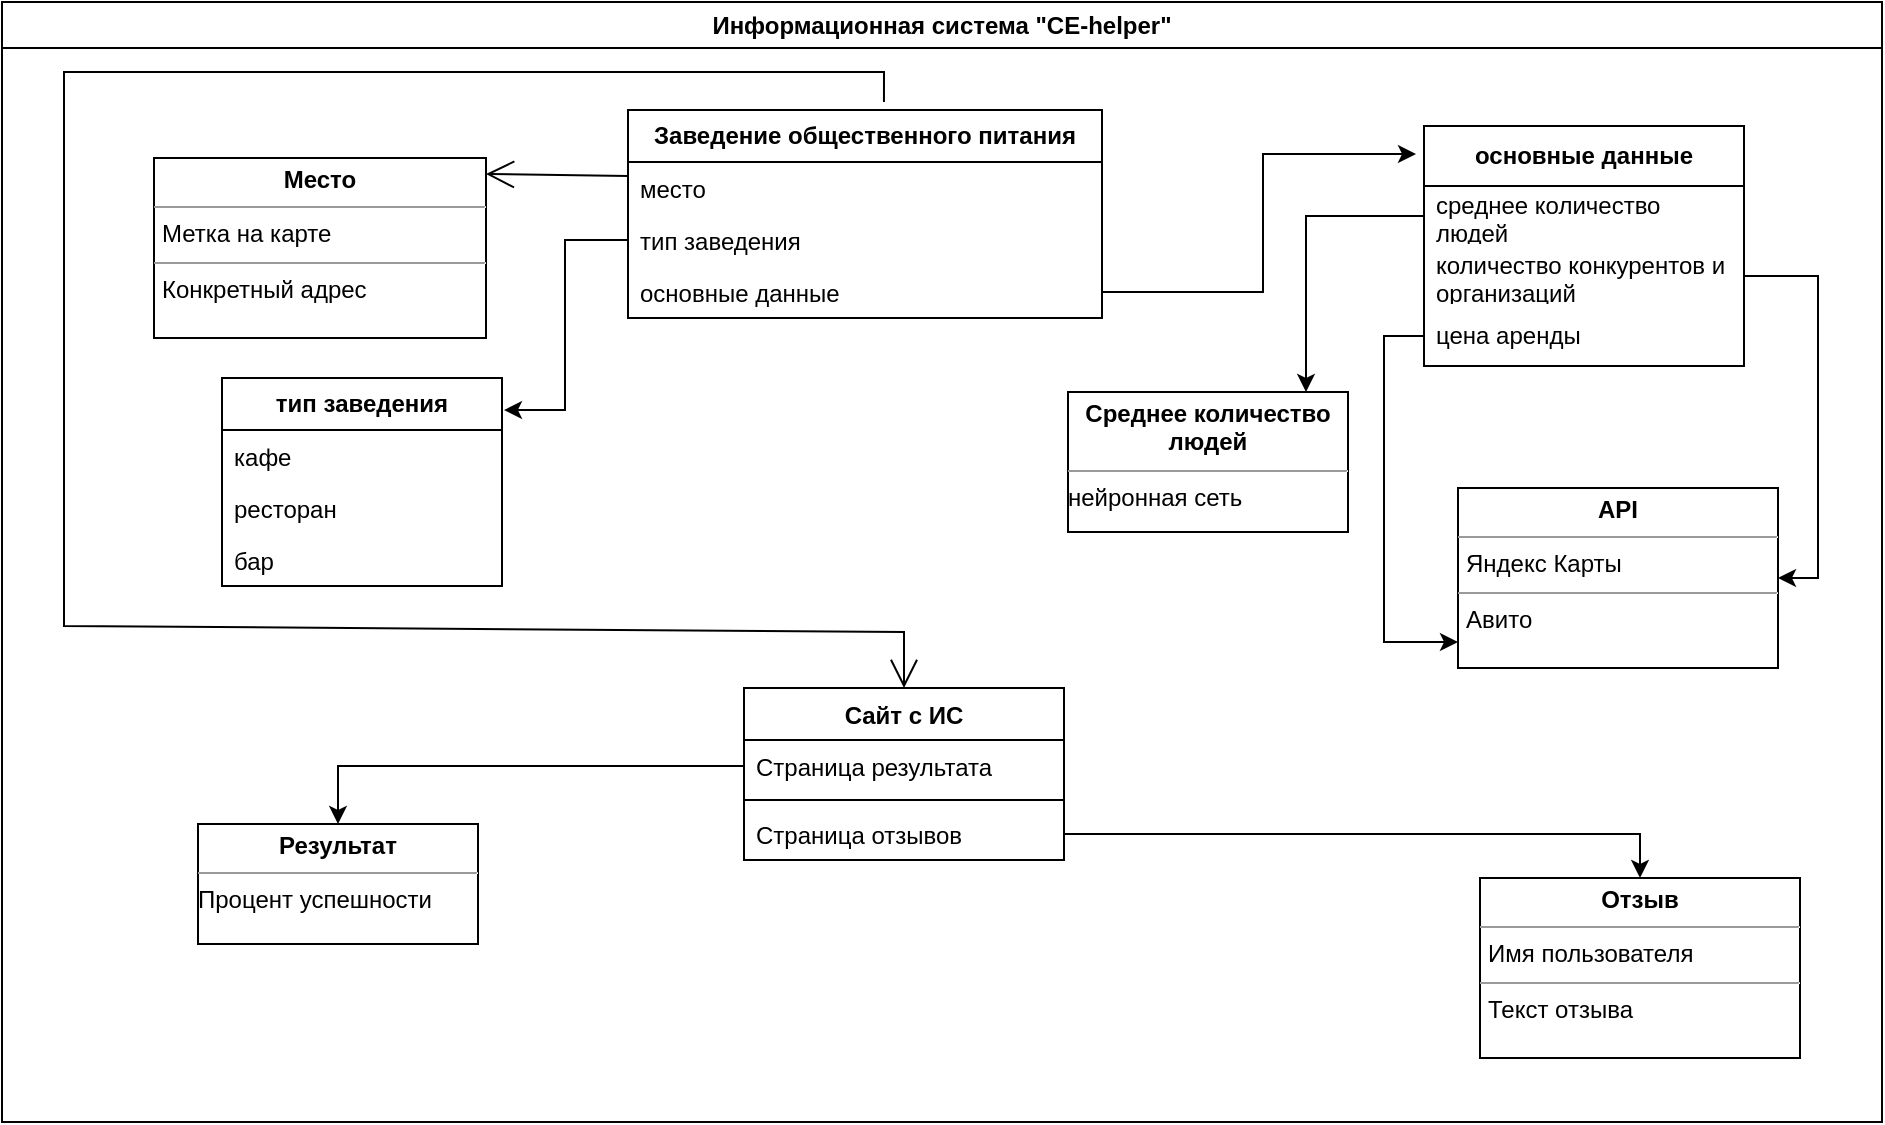 <mxfile version="21.2.1" type="github">
  <diagram id="f5yUyD6KKq8jayXpuYPE" name="Страница 1">
    <mxGraphModel dx="1674" dy="764" grid="0" gridSize="10" guides="1" tooltips="1" connect="1" arrows="1" fold="1" page="1" pageScale="1" pageWidth="2339" pageHeight="3300" math="0" shadow="0">
      <root>
        <mxCell id="0" />
        <mxCell id="1" parent="0" />
        <mxCell id="GTuomJ5gf3DzZ4-qgt7y-1" value="Информационная система &quot;CE-helper&quot;" style="swimlane;whiteSpace=wrap;html=1;" parent="1" vertex="1">
          <mxGeometry x="189" y="73" width="940" height="560" as="geometry" />
        </mxCell>
        <mxCell id="GTuomJ5gf3DzZ4-qgt7y-2" value="&lt;b&gt;Заведение общественного питания&lt;/b&gt;" style="swimlane;fontStyle=0;childLayout=stackLayout;horizontal=1;startSize=26;fillColor=none;horizontalStack=0;resizeParent=1;resizeParentMax=0;resizeLast=0;collapsible=1;marginBottom=0;whiteSpace=wrap;html=1;" parent="GTuomJ5gf3DzZ4-qgt7y-1" vertex="1">
          <mxGeometry x="313" y="54" width="237" height="104" as="geometry" />
        </mxCell>
        <mxCell id="GTuomJ5gf3DzZ4-qgt7y-3" value="место" style="text;strokeColor=none;fillColor=none;align=left;verticalAlign=top;spacingLeft=4;spacingRight=4;overflow=hidden;rotatable=0;points=[[0,0.5],[1,0.5]];portConstraint=eastwest;whiteSpace=wrap;html=1;" parent="GTuomJ5gf3DzZ4-qgt7y-2" vertex="1">
          <mxGeometry y="26" width="237" height="26" as="geometry" />
        </mxCell>
        <mxCell id="GTuomJ5gf3DzZ4-qgt7y-4" value="тип заведения" style="text;strokeColor=none;fillColor=none;align=left;verticalAlign=top;spacingLeft=4;spacingRight=4;overflow=hidden;rotatable=0;points=[[0,0.5],[1,0.5]];portConstraint=eastwest;whiteSpace=wrap;html=1;" parent="GTuomJ5gf3DzZ4-qgt7y-2" vertex="1">
          <mxGeometry y="52" width="237" height="26" as="geometry" />
        </mxCell>
        <mxCell id="GTuomJ5gf3DzZ4-qgt7y-5" value="основные данные" style="text;strokeColor=none;fillColor=none;align=left;verticalAlign=top;spacingLeft=4;spacingRight=4;overflow=hidden;rotatable=0;points=[[0,0.5],[1,0.5]];portConstraint=eastwest;whiteSpace=wrap;html=1;" parent="GTuomJ5gf3DzZ4-qgt7y-2" vertex="1">
          <mxGeometry y="78" width="237" height="26" as="geometry" />
        </mxCell>
        <mxCell id="GTuomJ5gf3DzZ4-qgt7y-9" value="&lt;b&gt;тип заведения&lt;/b&gt;" style="swimlane;fontStyle=0;childLayout=stackLayout;horizontal=1;startSize=26;fillColor=none;horizontalStack=0;resizeParent=1;resizeParentMax=0;resizeLast=0;collapsible=1;marginBottom=0;whiteSpace=wrap;html=1;" parent="GTuomJ5gf3DzZ4-qgt7y-1" vertex="1">
          <mxGeometry x="110" y="188" width="140" height="104" as="geometry" />
        </mxCell>
        <mxCell id="GTuomJ5gf3DzZ4-qgt7y-10" value="кафе" style="text;strokeColor=none;fillColor=none;align=left;verticalAlign=top;spacingLeft=4;spacingRight=4;overflow=hidden;rotatable=0;points=[[0,0.5],[1,0.5]];portConstraint=eastwest;whiteSpace=wrap;html=1;" parent="GTuomJ5gf3DzZ4-qgt7y-9" vertex="1">
          <mxGeometry y="26" width="140" height="26" as="geometry" />
        </mxCell>
        <mxCell id="GTuomJ5gf3DzZ4-qgt7y-11" value="ресторан" style="text;strokeColor=none;fillColor=none;align=left;verticalAlign=top;spacingLeft=4;spacingRight=4;overflow=hidden;rotatable=0;points=[[0,0.5],[1,0.5]];portConstraint=eastwest;whiteSpace=wrap;html=1;" parent="GTuomJ5gf3DzZ4-qgt7y-9" vertex="1">
          <mxGeometry y="52" width="140" height="26" as="geometry" />
        </mxCell>
        <mxCell id="GTuomJ5gf3DzZ4-qgt7y-12" value="бар" style="text;strokeColor=none;fillColor=none;align=left;verticalAlign=top;spacingLeft=4;spacingRight=4;overflow=hidden;rotatable=0;points=[[0,0.5],[1,0.5]];portConstraint=eastwest;whiteSpace=wrap;html=1;" parent="GTuomJ5gf3DzZ4-qgt7y-9" vertex="1">
          <mxGeometry y="78" width="140" height="26" as="geometry" />
        </mxCell>
        <mxCell id="GTuomJ5gf3DzZ4-qgt7y-13" value="&lt;b&gt;основные данные&lt;/b&gt;" style="swimlane;fontStyle=0;childLayout=stackLayout;horizontal=1;startSize=30;horizontalStack=0;resizeParent=1;resizeParentMax=0;resizeLast=0;collapsible=1;marginBottom=0;whiteSpace=wrap;html=1;" parent="GTuomJ5gf3DzZ4-qgt7y-1" vertex="1">
          <mxGeometry x="711" y="62" width="160" height="120" as="geometry" />
        </mxCell>
        <mxCell id="GTuomJ5gf3DzZ4-qgt7y-14" value="среднее количество людей" style="text;strokeColor=none;fillColor=none;align=left;verticalAlign=middle;spacingLeft=4;spacingRight=4;overflow=hidden;points=[[0,0.5],[1,0.5]];portConstraint=eastwest;rotatable=0;whiteSpace=wrap;html=1;" parent="GTuomJ5gf3DzZ4-qgt7y-13" vertex="1">
          <mxGeometry y="30" width="160" height="30" as="geometry" />
        </mxCell>
        <mxCell id="GTuomJ5gf3DzZ4-qgt7y-15" value="количество конкурентов и организаций" style="text;strokeColor=none;fillColor=none;align=left;verticalAlign=middle;spacingLeft=4;spacingRight=4;overflow=hidden;points=[[0,0.5],[1,0.5]];portConstraint=eastwest;rotatable=0;whiteSpace=wrap;html=1;" parent="GTuomJ5gf3DzZ4-qgt7y-13" vertex="1">
          <mxGeometry y="60" width="160" height="30" as="geometry" />
        </mxCell>
        <mxCell id="GTuomJ5gf3DzZ4-qgt7y-16" value="цена аренды" style="text;strokeColor=none;fillColor=none;align=left;verticalAlign=middle;spacingLeft=4;spacingRight=4;overflow=hidden;points=[[0,0.5],[1,0.5]];portConstraint=eastwest;rotatable=0;whiteSpace=wrap;html=1;" parent="GTuomJ5gf3DzZ4-qgt7y-13" vertex="1">
          <mxGeometry y="90" width="160" height="30" as="geometry" />
        </mxCell>
        <mxCell id="GTuomJ5gf3DzZ4-qgt7y-18" value="Сайт с ИС" style="swimlane;fontStyle=1;align=center;verticalAlign=top;childLayout=stackLayout;horizontal=1;startSize=26;horizontalStack=0;resizeParent=1;resizeParentMax=0;resizeLast=0;collapsible=1;marginBottom=0;whiteSpace=wrap;html=1;" parent="GTuomJ5gf3DzZ4-qgt7y-1" vertex="1">
          <mxGeometry x="371" y="343" width="160" height="86" as="geometry" />
        </mxCell>
        <mxCell id="GTuomJ5gf3DzZ4-qgt7y-19" value="Страница результата" style="text;strokeColor=none;fillColor=none;align=left;verticalAlign=top;spacingLeft=4;spacingRight=4;overflow=hidden;rotatable=0;points=[[0,0.5],[1,0.5]];portConstraint=eastwest;whiteSpace=wrap;html=1;" parent="GTuomJ5gf3DzZ4-qgt7y-18" vertex="1">
          <mxGeometry y="26" width="160" height="26" as="geometry" />
        </mxCell>
        <mxCell id="GTuomJ5gf3DzZ4-qgt7y-20" value="" style="line;strokeWidth=1;fillColor=none;align=left;verticalAlign=middle;spacingTop=-1;spacingLeft=3;spacingRight=3;rotatable=0;labelPosition=right;points=[];portConstraint=eastwest;strokeColor=inherit;" parent="GTuomJ5gf3DzZ4-qgt7y-18" vertex="1">
          <mxGeometry y="52" width="160" height="8" as="geometry" />
        </mxCell>
        <mxCell id="GTuomJ5gf3DzZ4-qgt7y-21" value="Страница отзывов" style="text;strokeColor=none;fillColor=none;align=left;verticalAlign=top;spacingLeft=4;spacingRight=4;overflow=hidden;rotatable=0;points=[[0,0.5],[1,0.5]];portConstraint=eastwest;whiteSpace=wrap;html=1;" parent="GTuomJ5gf3DzZ4-qgt7y-18" vertex="1">
          <mxGeometry y="60" width="160" height="26" as="geometry" />
        </mxCell>
        <mxCell id="GTuomJ5gf3DzZ4-qgt7y-22" value="&lt;p style=&quot;margin:0px;margin-top:4px;text-align:center;&quot;&gt;&lt;b&gt;Отзыв&lt;/b&gt;&lt;/p&gt;&lt;hr size=&quot;1&quot;&gt;&lt;p style=&quot;margin:0px;margin-left:4px;&quot;&gt;Имя пользователя&lt;/p&gt;&lt;hr size=&quot;1&quot;&gt;&lt;p style=&quot;margin:0px;margin-left:4px;&quot;&gt;Текст отзыва&lt;/p&gt;" style="verticalAlign=top;align=left;overflow=fill;fontSize=12;fontFamily=Helvetica;html=1;whiteSpace=wrap;" parent="GTuomJ5gf3DzZ4-qgt7y-1" vertex="1">
          <mxGeometry x="739" y="438" width="160" height="90" as="geometry" />
        </mxCell>
        <mxCell id="GTuomJ5gf3DzZ4-qgt7y-24" value="&lt;p style=&quot;margin:0px;margin-top:4px;text-align:center;&quot;&gt;&lt;b&gt;Место&lt;/b&gt;&lt;/p&gt;&lt;hr size=&quot;1&quot;&gt;&lt;p style=&quot;margin:0px;margin-left:4px;&quot;&gt;Метка на карте&lt;/p&gt;&lt;hr size=&quot;1&quot;&gt;&lt;p style=&quot;margin:0px;margin-left:4px;&quot;&gt;Конкретный адрес&amp;nbsp;&lt;/p&gt;" style="verticalAlign=top;align=left;overflow=fill;fontSize=12;fontFamily=Helvetica;html=1;whiteSpace=wrap;" parent="GTuomJ5gf3DzZ4-qgt7y-1" vertex="1">
          <mxGeometry x="76" y="78" width="166" height="90" as="geometry" />
        </mxCell>
        <mxCell id="GTuomJ5gf3DzZ4-qgt7y-25" value="" style="endArrow=open;endFill=1;endSize=12;html=1;rounded=0;entryX=1;entryY=0.089;entryDx=0;entryDy=0;entryPerimeter=0;exitX=0;exitY=0.269;exitDx=0;exitDy=0;exitPerimeter=0;" parent="GTuomJ5gf3DzZ4-qgt7y-1" source="GTuomJ5gf3DzZ4-qgt7y-3" target="GTuomJ5gf3DzZ4-qgt7y-24" edge="1">
          <mxGeometry width="160" relative="1" as="geometry">
            <mxPoint x="588" y="293" as="sourcePoint" />
            <mxPoint x="748" y="293" as="targetPoint" />
          </mxGeometry>
        </mxCell>
        <mxCell id="GTuomJ5gf3DzZ4-qgt7y-27" style="edgeStyle=orthogonalEdgeStyle;rounded=0;orthogonalLoop=1;jettySize=auto;html=1;exitX=0;exitY=0.5;exitDx=0;exitDy=0;entryX=1.007;entryY=0.154;entryDx=0;entryDy=0;entryPerimeter=0;" parent="GTuomJ5gf3DzZ4-qgt7y-1" source="GTuomJ5gf3DzZ4-qgt7y-4" target="GTuomJ5gf3DzZ4-qgt7y-9" edge="1">
          <mxGeometry relative="1" as="geometry" />
        </mxCell>
        <mxCell id="GTuomJ5gf3DzZ4-qgt7y-28" style="edgeStyle=orthogonalEdgeStyle;rounded=0;orthogonalLoop=1;jettySize=auto;html=1;entryX=-0.025;entryY=0.117;entryDx=0;entryDy=0;entryPerimeter=0;" parent="GTuomJ5gf3DzZ4-qgt7y-1" source="GTuomJ5gf3DzZ4-qgt7y-5" target="GTuomJ5gf3DzZ4-qgt7y-13" edge="1">
          <mxGeometry relative="1" as="geometry" />
        </mxCell>
        <mxCell id="GTuomJ5gf3DzZ4-qgt7y-17" value="&lt;p style=&quot;margin:0px;margin-top:4px;text-align:center;&quot;&gt;&lt;b&gt;API&lt;/b&gt;&lt;/p&gt;&lt;hr size=&quot;1&quot;&gt;&lt;p style=&quot;margin:0px;margin-left:4px;&quot;&gt;Яндекс Карты&lt;/p&gt;&lt;hr size=&quot;1&quot;&gt;&lt;p style=&quot;margin:0px;margin-left:4px;&quot;&gt;Авито&lt;/p&gt;" style="verticalAlign=top;align=left;overflow=fill;fontSize=12;fontFamily=Helvetica;html=1;whiteSpace=wrap;" parent="GTuomJ5gf3DzZ4-qgt7y-1" vertex="1">
          <mxGeometry x="728" y="243" width="160" height="90" as="geometry" />
        </mxCell>
        <mxCell id="GTuomJ5gf3DzZ4-qgt7y-29" value="&lt;p style=&quot;margin:0px;margin-top:4px;text-align:center;&quot;&gt;&lt;b&gt;Среднее количество людей&lt;/b&gt;&lt;/p&gt;&lt;hr size=&quot;1&quot;&gt;&lt;div style=&quot;height:2px;&quot;&gt;нейронная сеть&lt;/div&gt;" style="verticalAlign=top;align=left;overflow=fill;fontSize=12;fontFamily=Helvetica;html=1;whiteSpace=wrap;" parent="GTuomJ5gf3DzZ4-qgt7y-1" vertex="1">
          <mxGeometry x="533" y="195" width="140" height="70" as="geometry" />
        </mxCell>
        <mxCell id="GTuomJ5gf3DzZ4-qgt7y-30" style="edgeStyle=orthogonalEdgeStyle;rounded=0;orthogonalLoop=1;jettySize=auto;html=1;exitX=0;exitY=0.5;exitDx=0;exitDy=0;entryX=0.85;entryY=0;entryDx=0;entryDy=0;entryPerimeter=0;" parent="GTuomJ5gf3DzZ4-qgt7y-1" source="GTuomJ5gf3DzZ4-qgt7y-14" target="GTuomJ5gf3DzZ4-qgt7y-29" edge="1">
          <mxGeometry relative="1" as="geometry" />
        </mxCell>
        <mxCell id="GTuomJ5gf3DzZ4-qgt7y-31" style="edgeStyle=orthogonalEdgeStyle;rounded=0;orthogonalLoop=1;jettySize=auto;html=1;exitX=1;exitY=0.5;exitDx=0;exitDy=0;entryX=1;entryY=0.5;entryDx=0;entryDy=0;" parent="GTuomJ5gf3DzZ4-qgt7y-1" source="GTuomJ5gf3DzZ4-qgt7y-15" target="GTuomJ5gf3DzZ4-qgt7y-17" edge="1">
          <mxGeometry relative="1" as="geometry" />
        </mxCell>
        <mxCell id="GTuomJ5gf3DzZ4-qgt7y-34" value="" style="endArrow=open;endFill=1;endSize=12;html=1;rounded=0;exitX=0.54;exitY=-0.038;exitDx=0;exitDy=0;exitPerimeter=0;entryX=0.5;entryY=0;entryDx=0;entryDy=0;" parent="GTuomJ5gf3DzZ4-qgt7y-1" source="GTuomJ5gf3DzZ4-qgt7y-2" target="GTuomJ5gf3DzZ4-qgt7y-18" edge="1">
          <mxGeometry width="160" relative="1" as="geometry">
            <mxPoint x="588" y="293" as="sourcePoint" />
            <mxPoint x="748" y="293" as="targetPoint" />
            <Array as="points">
              <mxPoint x="441" y="35" />
              <mxPoint x="31" y="35" />
              <mxPoint x="31" y="312" />
              <mxPoint x="451" y="315" />
            </Array>
          </mxGeometry>
        </mxCell>
        <mxCell id="kczSjNXzTHyKndzo8Rg8-2" value="&lt;p style=&quot;margin:0px;margin-top:4px;text-align:center;&quot;&gt;&lt;b&gt;Результат&lt;/b&gt;&lt;/p&gt;&lt;hr size=&quot;1&quot;&gt;&lt;div style=&quot;height:2px;&quot;&gt;Процент успешности&lt;/div&gt;" style="verticalAlign=top;align=left;overflow=fill;fontSize=12;fontFamily=Helvetica;html=1;whiteSpace=wrap;" vertex="1" parent="GTuomJ5gf3DzZ4-qgt7y-1">
          <mxGeometry x="98" y="411" width="140" height="60" as="geometry" />
        </mxCell>
        <mxCell id="kczSjNXzTHyKndzo8Rg8-3" style="edgeStyle=orthogonalEdgeStyle;rounded=0;orthogonalLoop=1;jettySize=auto;html=1;entryX=0.5;entryY=0;entryDx=0;entryDy=0;" edge="1" parent="GTuomJ5gf3DzZ4-qgt7y-1" source="GTuomJ5gf3DzZ4-qgt7y-19" target="kczSjNXzTHyKndzo8Rg8-2">
          <mxGeometry relative="1" as="geometry" />
        </mxCell>
        <mxCell id="kczSjNXzTHyKndzo8Rg8-4" style="edgeStyle=orthogonalEdgeStyle;rounded=0;orthogonalLoop=1;jettySize=auto;html=1;entryX=0.5;entryY=0;entryDx=0;entryDy=0;" edge="1" parent="GTuomJ5gf3DzZ4-qgt7y-1" source="GTuomJ5gf3DzZ4-qgt7y-21" target="GTuomJ5gf3DzZ4-qgt7y-22">
          <mxGeometry relative="1" as="geometry" />
        </mxCell>
        <mxCell id="kczSjNXzTHyKndzo8Rg8-5" style="edgeStyle=orthogonalEdgeStyle;rounded=0;orthogonalLoop=1;jettySize=auto;html=1;exitX=0;exitY=0.5;exitDx=0;exitDy=0;entryX=0;entryY=0.856;entryDx=0;entryDy=0;entryPerimeter=0;" edge="1" parent="GTuomJ5gf3DzZ4-qgt7y-1" source="GTuomJ5gf3DzZ4-qgt7y-16" target="GTuomJ5gf3DzZ4-qgt7y-17">
          <mxGeometry relative="1" as="geometry" />
        </mxCell>
      </root>
    </mxGraphModel>
  </diagram>
</mxfile>
